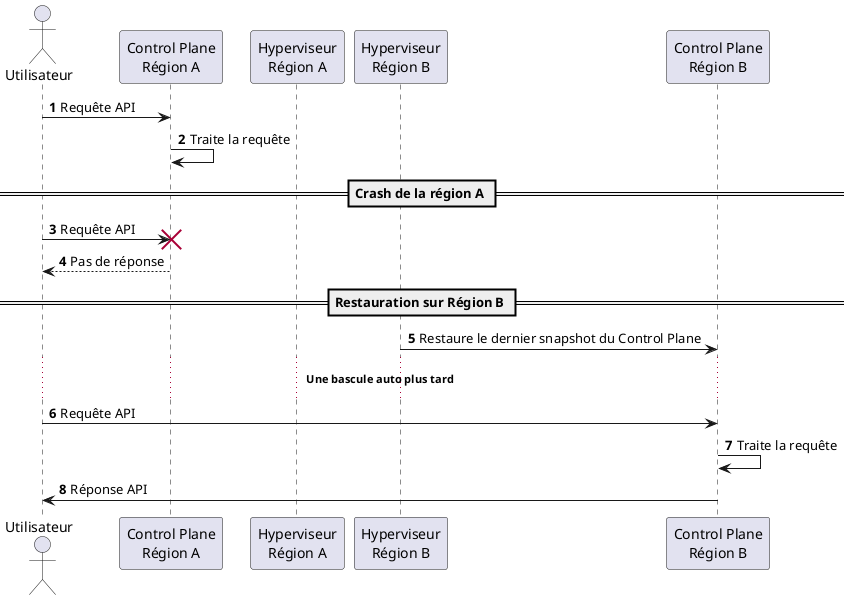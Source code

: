 @startuml
actor Utilisateur
autonumber
participant "Control Plane\nRégion A" as CP_A
participant "Hyperviseur\nRégion A" as HV_A
participant "Hyperviseur\nRégion B" as HV_B
participant "Control Plane\nRégion B" as CP_B

Utilisateur -> CP_A : Requête API
CP_A -> CP_A : Traite la requête


== Crash de la région A ==
Utilisateur -> CP_A : Requête API
destroy CP_A
CP_A --> Utilisateur : Pas de réponse

== Restauration sur Région B ==
HV_B -> CP_B : Restaure le dernier snapshot du Control Plane

...<b>Une bascule auto plus tard</b>...

Utilisateur -> CP_B : Requête API
CP_B -> CP_B : Traite la requête
CP_B -> Utilisateur : Réponse API

@enduml